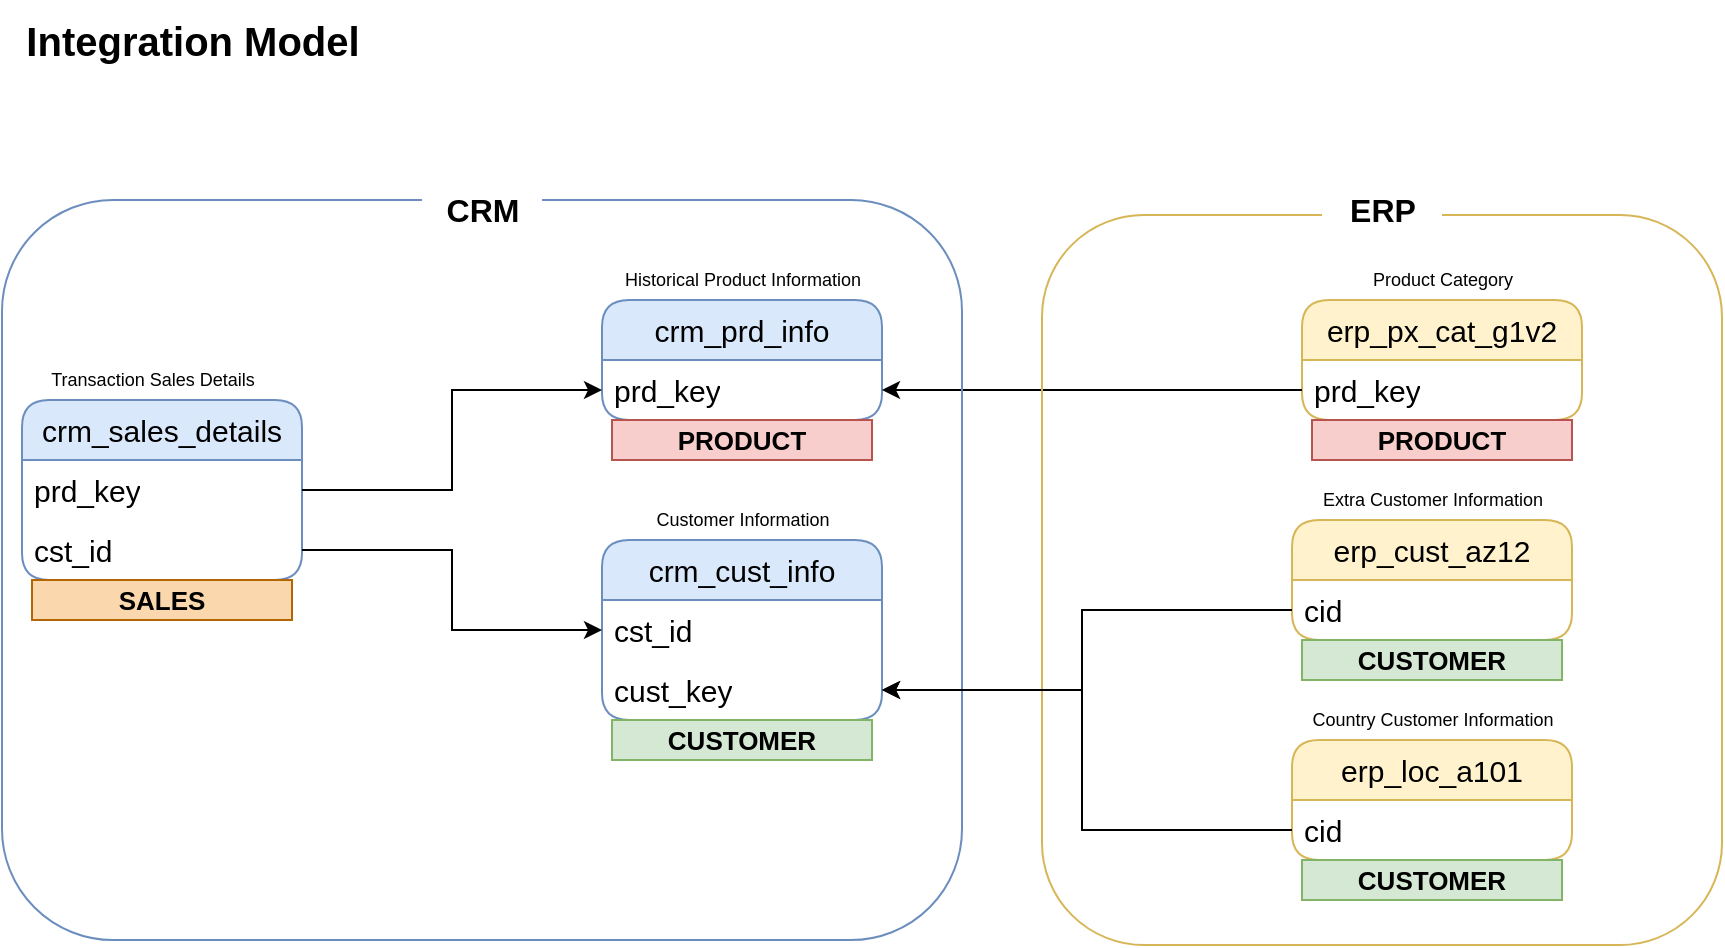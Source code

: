 <mxfile version="26.0.16">
  <diagram name="Page-1" id="Cy60q5Q_Zy1SdUPXB3gH">
    <mxGraphModel dx="1955" dy="1754" grid="1" gridSize="10" guides="1" tooltips="1" connect="1" arrows="1" fold="1" page="1" pageScale="1" pageWidth="850" pageHeight="1100" math="0" shadow="0">
      <root>
        <mxCell id="0" />
        <mxCell id="1" parent="0" />
        <mxCell id="evgwqdrVy2r81dcZfdaE-1" value="crm_cust_info" style="swimlane;fontStyle=0;childLayout=stackLayout;horizontal=1;startSize=30;horizontalStack=0;resizeParent=1;resizeParentMax=0;resizeLast=0;collapsible=1;marginBottom=0;whiteSpace=wrap;html=1;rounded=1;fontSize=15;fillColor=#dae8fc;strokeColor=#6c8ebf;" parent="1" vertex="1">
          <mxGeometry x="-10" y="200" width="140" height="90" as="geometry" />
        </mxCell>
        <mxCell id="evgwqdrVy2r81dcZfdaE-2" value="cst_id" style="text;strokeColor=none;fillColor=none;align=left;verticalAlign=middle;spacingLeft=4;spacingRight=4;overflow=hidden;points=[[0,0.5],[1,0.5]];portConstraint=eastwest;rotatable=0;whiteSpace=wrap;html=1;fontSize=15;" parent="evgwqdrVy2r81dcZfdaE-1" vertex="1">
          <mxGeometry y="30" width="140" height="30" as="geometry" />
        </mxCell>
        <mxCell id="evgwqdrVy2r81dcZfdaE-33" value="cust_key" style="text;strokeColor=none;fillColor=none;align=left;verticalAlign=middle;spacingLeft=4;spacingRight=4;overflow=hidden;points=[[0,0.5],[1,0.5]];portConstraint=eastwest;rotatable=0;whiteSpace=wrap;html=1;fontSize=15;" parent="evgwqdrVy2r81dcZfdaE-1" vertex="1">
          <mxGeometry y="60" width="140" height="30" as="geometry" />
        </mxCell>
        <mxCell id="evgwqdrVy2r81dcZfdaE-5" value="crm_prd_info" style="swimlane;fontStyle=0;childLayout=stackLayout;horizontal=1;startSize=30;horizontalStack=0;resizeParent=1;resizeParentMax=0;resizeLast=0;collapsible=1;marginBottom=0;whiteSpace=wrap;html=1;rounded=1;fontSize=15;fillColor=#dae8fc;strokeColor=#6c8ebf;" parent="1" vertex="1">
          <mxGeometry x="-10" y="80" width="140" height="60" as="geometry" />
        </mxCell>
        <mxCell id="evgwqdrVy2r81dcZfdaE-6" value="prd_key" style="text;strokeColor=none;fillColor=none;align=left;verticalAlign=middle;spacingLeft=4;spacingRight=4;overflow=hidden;points=[[0,0.5],[1,0.5]];portConstraint=eastwest;rotatable=0;whiteSpace=wrap;html=1;fontSize=15;" parent="evgwqdrVy2r81dcZfdaE-5" vertex="1">
          <mxGeometry y="30" width="140" height="30" as="geometry" />
        </mxCell>
        <mxCell id="evgwqdrVy2r81dcZfdaE-9" value="crm_sales_details" style="swimlane;fontStyle=0;childLayout=stackLayout;horizontal=1;startSize=30;horizontalStack=0;resizeParent=1;resizeParentMax=0;resizeLast=0;collapsible=1;marginBottom=0;whiteSpace=wrap;html=1;rounded=1;fontSize=15;fillColor=#dae8fc;strokeColor=#6c8ebf;" parent="1" vertex="1">
          <mxGeometry x="-300" y="130" width="140" height="90" as="geometry" />
        </mxCell>
        <mxCell id="evgwqdrVy2r81dcZfdaE-10" value="prd_key" style="text;strokeColor=none;fillColor=none;align=left;verticalAlign=middle;spacingLeft=4;spacingRight=4;overflow=hidden;points=[[0,0.5],[1,0.5]];portConstraint=eastwest;rotatable=0;whiteSpace=wrap;html=1;fontSize=15;" parent="evgwqdrVy2r81dcZfdaE-9" vertex="1">
          <mxGeometry y="30" width="140" height="30" as="geometry" />
        </mxCell>
        <mxCell id="evgwqdrVy2r81dcZfdaE-11" value="cst_id" style="text;strokeColor=none;fillColor=none;align=left;verticalAlign=middle;spacingLeft=4;spacingRight=4;overflow=hidden;points=[[0,0.5],[1,0.5]];portConstraint=eastwest;rotatable=0;whiteSpace=wrap;html=1;fontSize=15;" parent="evgwqdrVy2r81dcZfdaE-9" vertex="1">
          <mxGeometry y="60" width="140" height="30" as="geometry" />
        </mxCell>
        <mxCell id="evgwqdrVy2r81dcZfdaE-13" value="erp_cust_az12" style="swimlane;fontStyle=0;childLayout=stackLayout;horizontal=1;startSize=30;horizontalStack=0;resizeParent=1;resizeParentMax=0;resizeLast=0;collapsible=1;marginBottom=0;whiteSpace=wrap;html=1;rounded=1;fontSize=15;fillColor=#fff2cc;strokeColor=#d6b656;" parent="1" vertex="1">
          <mxGeometry x="335" y="190" width="140" height="60" as="geometry" />
        </mxCell>
        <mxCell id="evgwqdrVy2r81dcZfdaE-14" value="cid" style="text;strokeColor=none;fillColor=none;align=left;verticalAlign=middle;spacingLeft=4;spacingRight=4;overflow=hidden;points=[[0,0.5],[1,0.5]];portConstraint=eastwest;rotatable=0;whiteSpace=wrap;html=1;fontSize=15;" parent="evgwqdrVy2r81dcZfdaE-13" vertex="1">
          <mxGeometry y="30" width="140" height="30" as="geometry" />
        </mxCell>
        <mxCell id="evgwqdrVy2r81dcZfdaE-17" value="erp_loc_a101" style="swimlane;fontStyle=0;childLayout=stackLayout;horizontal=1;startSize=30;horizontalStack=0;resizeParent=1;resizeParentMax=0;resizeLast=0;collapsible=1;marginBottom=0;whiteSpace=wrap;html=1;rounded=1;fontSize=15;fillColor=#fff2cc;strokeColor=#d6b656;" parent="1" vertex="1">
          <mxGeometry x="335" y="300" width="140" height="60" as="geometry" />
        </mxCell>
        <mxCell id="evgwqdrVy2r81dcZfdaE-37" value="cid" style="text;strokeColor=none;fillColor=none;align=left;verticalAlign=middle;spacingLeft=4;spacingRight=4;overflow=hidden;points=[[0,0.5],[1,0.5]];portConstraint=eastwest;rotatable=0;whiteSpace=wrap;html=1;fontSize=15;" parent="evgwqdrVy2r81dcZfdaE-17" vertex="1">
          <mxGeometry y="30" width="140" height="30" as="geometry" />
        </mxCell>
        <mxCell id="evgwqdrVy2r81dcZfdaE-21" value="erp_px_cat_g1v2" style="swimlane;fontStyle=0;childLayout=stackLayout;horizontal=1;startSize=30;horizontalStack=0;resizeParent=1;resizeParentMax=0;resizeLast=0;collapsible=1;marginBottom=0;whiteSpace=wrap;html=1;rounded=1;fontSize=15;fillColor=#fff2cc;strokeColor=#d6b656;" parent="1" vertex="1">
          <mxGeometry x="340" y="80" width="140" height="60" as="geometry" />
        </mxCell>
        <mxCell id="evgwqdrVy2r81dcZfdaE-22" value="prd_key" style="text;strokeColor=none;fillColor=none;align=left;verticalAlign=middle;spacingLeft=4;spacingRight=4;overflow=hidden;points=[[0,0.5],[1,0.5]];portConstraint=eastwest;rotatable=0;whiteSpace=wrap;html=1;fontSize=15;" parent="evgwqdrVy2r81dcZfdaE-21" vertex="1">
          <mxGeometry y="30" width="140" height="30" as="geometry" />
        </mxCell>
        <mxCell id="evgwqdrVy2r81dcZfdaE-25" value="Customer Information" style="text;html=1;align=center;verticalAlign=middle;resizable=0;points=[];autosize=1;strokeColor=none;fillColor=none;fontSize=9;" parent="1" vertex="1">
          <mxGeometry x="5" y="180" width="110" height="20" as="geometry" />
        </mxCell>
        <mxCell id="evgwqdrVy2r81dcZfdaE-26" value="Historical Product Information" style="text;html=1;align=center;verticalAlign=middle;resizable=0;points=[];autosize=1;strokeColor=none;fillColor=none;fontSize=9;" parent="1" vertex="1">
          <mxGeometry x="-10" y="60" width="140" height="20" as="geometry" />
        </mxCell>
        <mxCell id="evgwqdrVy2r81dcZfdaE-27" value="Transaction Sales Details" style="text;html=1;align=center;verticalAlign=middle;resizable=0;points=[];autosize=1;strokeColor=none;fillColor=none;fontSize=9;" parent="1" vertex="1">
          <mxGeometry x="-300" y="110" width="130" height="20" as="geometry" />
        </mxCell>
        <mxCell id="evgwqdrVy2r81dcZfdaE-31" style="edgeStyle=orthogonalEdgeStyle;rounded=0;orthogonalLoop=1;jettySize=auto;html=1;exitX=1;exitY=0.5;exitDx=0;exitDy=0;" parent="1" source="evgwqdrVy2r81dcZfdaE-11" target="evgwqdrVy2r81dcZfdaE-2" edge="1">
          <mxGeometry relative="1" as="geometry" />
        </mxCell>
        <mxCell id="evgwqdrVy2r81dcZfdaE-32" style="edgeStyle=orthogonalEdgeStyle;rounded=0;orthogonalLoop=1;jettySize=auto;html=1;exitX=1;exitY=0.5;exitDx=0;exitDy=0;entryX=0;entryY=0.5;entryDx=0;entryDy=0;" parent="1" source="evgwqdrVy2r81dcZfdaE-10" target="evgwqdrVy2r81dcZfdaE-6" edge="1">
          <mxGeometry relative="1" as="geometry" />
        </mxCell>
        <mxCell id="evgwqdrVy2r81dcZfdaE-35" style="edgeStyle=orthogonalEdgeStyle;rounded=0;orthogonalLoop=1;jettySize=auto;html=1;exitX=0;exitY=0.5;exitDx=0;exitDy=0;entryX=1;entryY=0.5;entryDx=0;entryDy=0;" parent="1" source="evgwqdrVy2r81dcZfdaE-14" target="evgwqdrVy2r81dcZfdaE-33" edge="1">
          <mxGeometry relative="1" as="geometry">
            <Array as="points">
              <mxPoint x="230" y="235" />
              <mxPoint x="230" y="275" />
            </Array>
          </mxGeometry>
        </mxCell>
        <mxCell id="evgwqdrVy2r81dcZfdaE-36" value="Extra Customer Information" style="text;html=1;align=center;verticalAlign=middle;resizable=0;points=[];autosize=1;strokeColor=none;fillColor=none;fontSize=9;" parent="1" vertex="1">
          <mxGeometry x="340" y="170" width="130" height="20" as="geometry" />
        </mxCell>
        <mxCell id="evgwqdrVy2r81dcZfdaE-39" value="Country Customer Information" style="text;html=1;align=center;verticalAlign=middle;resizable=0;points=[];autosize=1;strokeColor=none;fillColor=none;fontSize=9;" parent="1" vertex="1">
          <mxGeometry x="335" y="280" width="140" height="20" as="geometry" />
        </mxCell>
        <mxCell id="evgwqdrVy2r81dcZfdaE-41" style="edgeStyle=orthogonalEdgeStyle;rounded=0;orthogonalLoop=1;jettySize=auto;html=1;exitX=0;exitY=0.5;exitDx=0;exitDy=0;entryX=1;entryY=0.5;entryDx=0;entryDy=0;" parent="1" source="evgwqdrVy2r81dcZfdaE-22" target="evgwqdrVy2r81dcZfdaE-6" edge="1">
          <mxGeometry relative="1" as="geometry">
            <Array as="points">
              <mxPoint x="270" y="125" />
              <mxPoint x="270" y="125" />
            </Array>
          </mxGeometry>
        </mxCell>
        <mxCell id="evgwqdrVy2r81dcZfdaE-42" value="Product Category" style="text;html=1;align=center;verticalAlign=middle;resizable=0;points=[];autosize=1;strokeColor=none;fillColor=none;fontSize=9;" parent="1" vertex="1">
          <mxGeometry x="365" y="60" width="90" height="20" as="geometry" />
        </mxCell>
        <mxCell id="evgwqdrVy2r81dcZfdaE-43" value="" style="rounded=1;whiteSpace=wrap;html=1;fillColor=none;strokeColor=#6c8ebf;fillStyle=auto;" parent="1" vertex="1">
          <mxGeometry x="-310" y="30" width="480" height="370" as="geometry" />
        </mxCell>
        <mxCell id="evgwqdrVy2r81dcZfdaE-47" value="" style="rounded=1;whiteSpace=wrap;html=1;fillColor=none;strokeColor=#d6b656;fillStyle=auto;" parent="1" vertex="1">
          <mxGeometry x="210" y="37.5" width="340" height="365" as="geometry" />
        </mxCell>
        <mxCell id="evgwqdrVy2r81dcZfdaE-48" value="&lt;b&gt;CRM&lt;/b&gt;" style="text;html=1;align=center;verticalAlign=middle;resizable=0;points=[];autosize=1;strokeColor=none;fillColor=default;fontSize=16;" parent="1" vertex="1">
          <mxGeometry x="-100" y="20" width="60" height="30" as="geometry" />
        </mxCell>
        <mxCell id="evgwqdrVy2r81dcZfdaE-49" value="&lt;b&gt;ERP&lt;/b&gt;" style="text;html=1;align=center;verticalAlign=middle;resizable=0;points=[];autosize=1;strokeColor=none;fillColor=default;fontSize=16;" parent="1" vertex="1">
          <mxGeometry x="350" y="20" width="60" height="30" as="geometry" />
        </mxCell>
        <mxCell id="evgwqdrVy2r81dcZfdaE-50" value="&lt;font style=&quot;font-size: 20px;&quot;&gt;&lt;b style=&quot;&quot;&gt;Integration Model&lt;/b&gt;&lt;/font&gt;" style="text;html=1;align=center;verticalAlign=middle;resizable=0;points=[];autosize=1;strokeColor=none;fillColor=none;" parent="1" vertex="1">
          <mxGeometry x="-310" y="-70" width="190" height="40" as="geometry" />
        </mxCell>
        <mxCell id="WIPNECisEx8SZZl9On-c-1" value="PRODUCT" style="text;html=1;strokeColor=#b85450;fillColor=#f8cecc;align=center;verticalAlign=middle;whiteSpace=wrap;overflow=hidden;fontSize=13;fontStyle=1" vertex="1" parent="1">
          <mxGeometry x="-5" y="140" width="130" height="20" as="geometry" />
        </mxCell>
        <mxCell id="WIPNECisEx8SZZl9On-c-3" style="edgeStyle=orthogonalEdgeStyle;rounded=0;orthogonalLoop=1;jettySize=auto;html=1;exitX=0;exitY=0.5;exitDx=0;exitDy=0;entryX=1;entryY=0.5;entryDx=0;entryDy=0;" edge="1" parent="1" source="evgwqdrVy2r81dcZfdaE-37" target="evgwqdrVy2r81dcZfdaE-33">
          <mxGeometry relative="1" as="geometry">
            <Array as="points">
              <mxPoint x="230" y="345" />
              <mxPoint x="230" y="275" />
            </Array>
          </mxGeometry>
        </mxCell>
        <mxCell id="WIPNECisEx8SZZl9On-c-6" value="PRODUCT" style="text;html=1;strokeColor=#b85450;fillColor=#f8cecc;align=center;verticalAlign=middle;whiteSpace=wrap;overflow=hidden;fontSize=13;fontStyle=1;rounded=0;" vertex="1" parent="1">
          <mxGeometry x="345" y="140" width="130" height="20" as="geometry" />
        </mxCell>
        <mxCell id="WIPNECisEx8SZZl9On-c-7" value="CUSTOMER" style="text;html=1;strokeColor=#82b366;fillColor=#d5e8d4;align=center;verticalAlign=middle;whiteSpace=wrap;overflow=hidden;fontSize=13;fontStyle=1" vertex="1" parent="1">
          <mxGeometry x="-5" y="290" width="130" height="20" as="geometry" />
        </mxCell>
        <mxCell id="WIPNECisEx8SZZl9On-c-8" value="CUSTOMER" style="text;html=1;strokeColor=#82b366;fillColor=#d5e8d4;align=center;verticalAlign=middle;whiteSpace=wrap;overflow=hidden;fontSize=13;fontStyle=1" vertex="1" parent="1">
          <mxGeometry x="340" y="250" width="130" height="20" as="geometry" />
        </mxCell>
        <mxCell id="WIPNECisEx8SZZl9On-c-9" value="CUSTOMER" style="text;html=1;strokeColor=#82b366;fillColor=#d5e8d4;align=center;verticalAlign=middle;whiteSpace=wrap;overflow=hidden;fontSize=13;fontStyle=1" vertex="1" parent="1">
          <mxGeometry x="340" y="360" width="130" height="20" as="geometry" />
        </mxCell>
        <mxCell id="WIPNECisEx8SZZl9On-c-10" value="SALES" style="text;html=1;strokeColor=#b46504;fillColor=#fad7ac;align=center;verticalAlign=middle;whiteSpace=wrap;overflow=hidden;fontSize=13;fontStyle=1" vertex="1" parent="1">
          <mxGeometry x="-295" y="220" width="130" height="20" as="geometry" />
        </mxCell>
      </root>
    </mxGraphModel>
  </diagram>
</mxfile>

